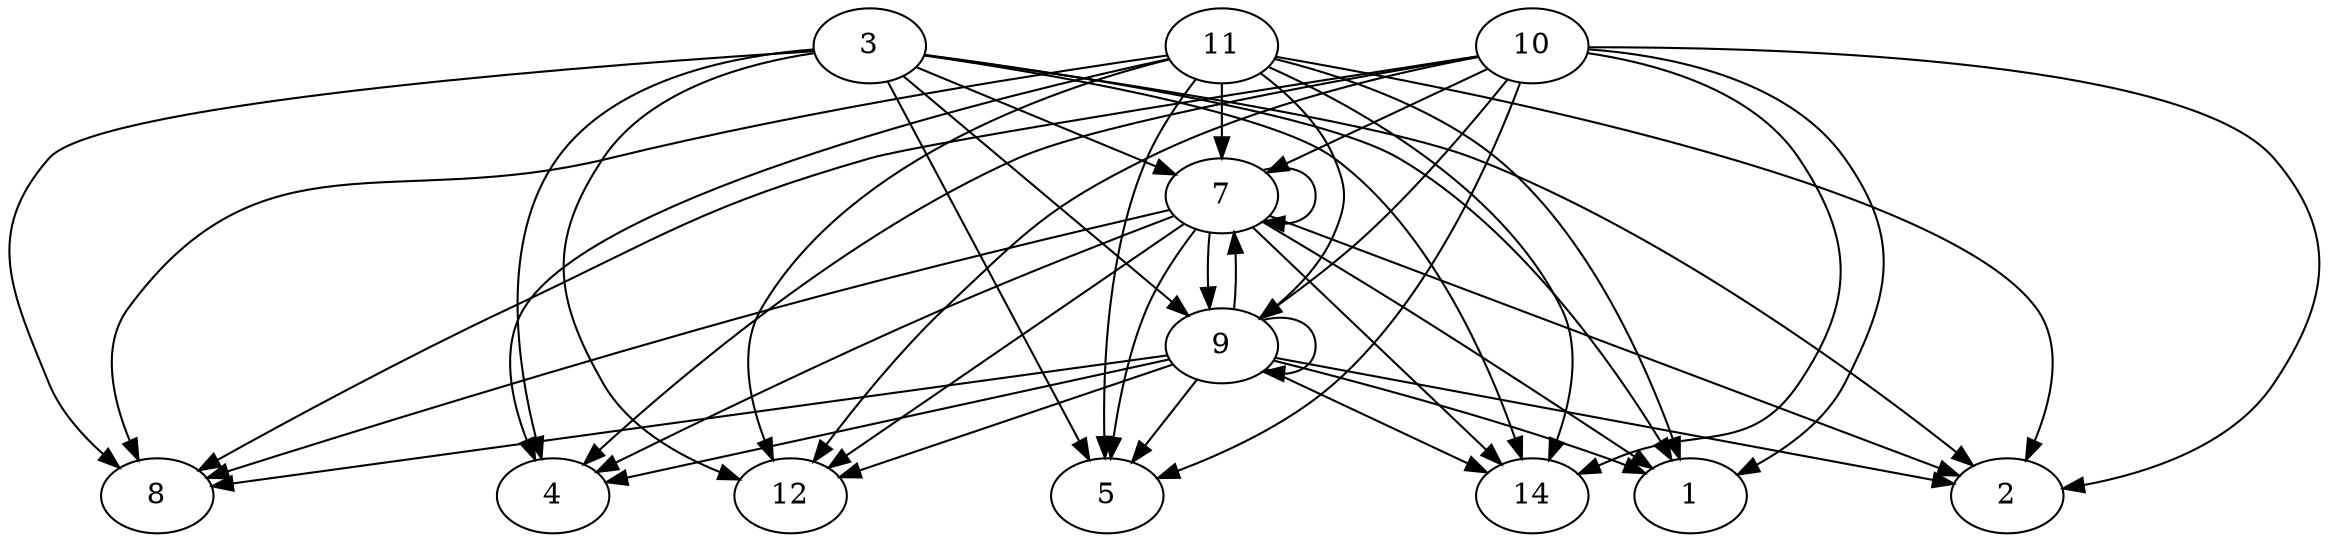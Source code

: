 digraph G {
	3 -> 1
	3 -> 2
	3 -> 4
	3 -> 5
	3 -> 7
	3 -> 8
	3 -> 9
	3 -> 12
	3 -> 14
	7 -> 1
	7 -> 2
	7 -> 4
	7 -> 5
	7 -> 7
	7 -> 8
	7 -> 9
	7 -> 12
	7 -> 14
	9 -> 1
	9 -> 2
	9 -> 4
	9 -> 5
	9 -> 7
	9 -> 8
	9 -> 9
	9 -> 12
	9 -> 14
	10 -> 1
	10 -> 2
	10 -> 4
	10 -> 5
	10 -> 7
	10 -> 8
	10 -> 9
	10 -> 12
	10 -> 14
	11 -> 1
	11 -> 2
	11 -> 4
	11 -> 5
	11 -> 7
	11 -> 8
	11 -> 9
	11 -> 12
	11 -> 14
}
